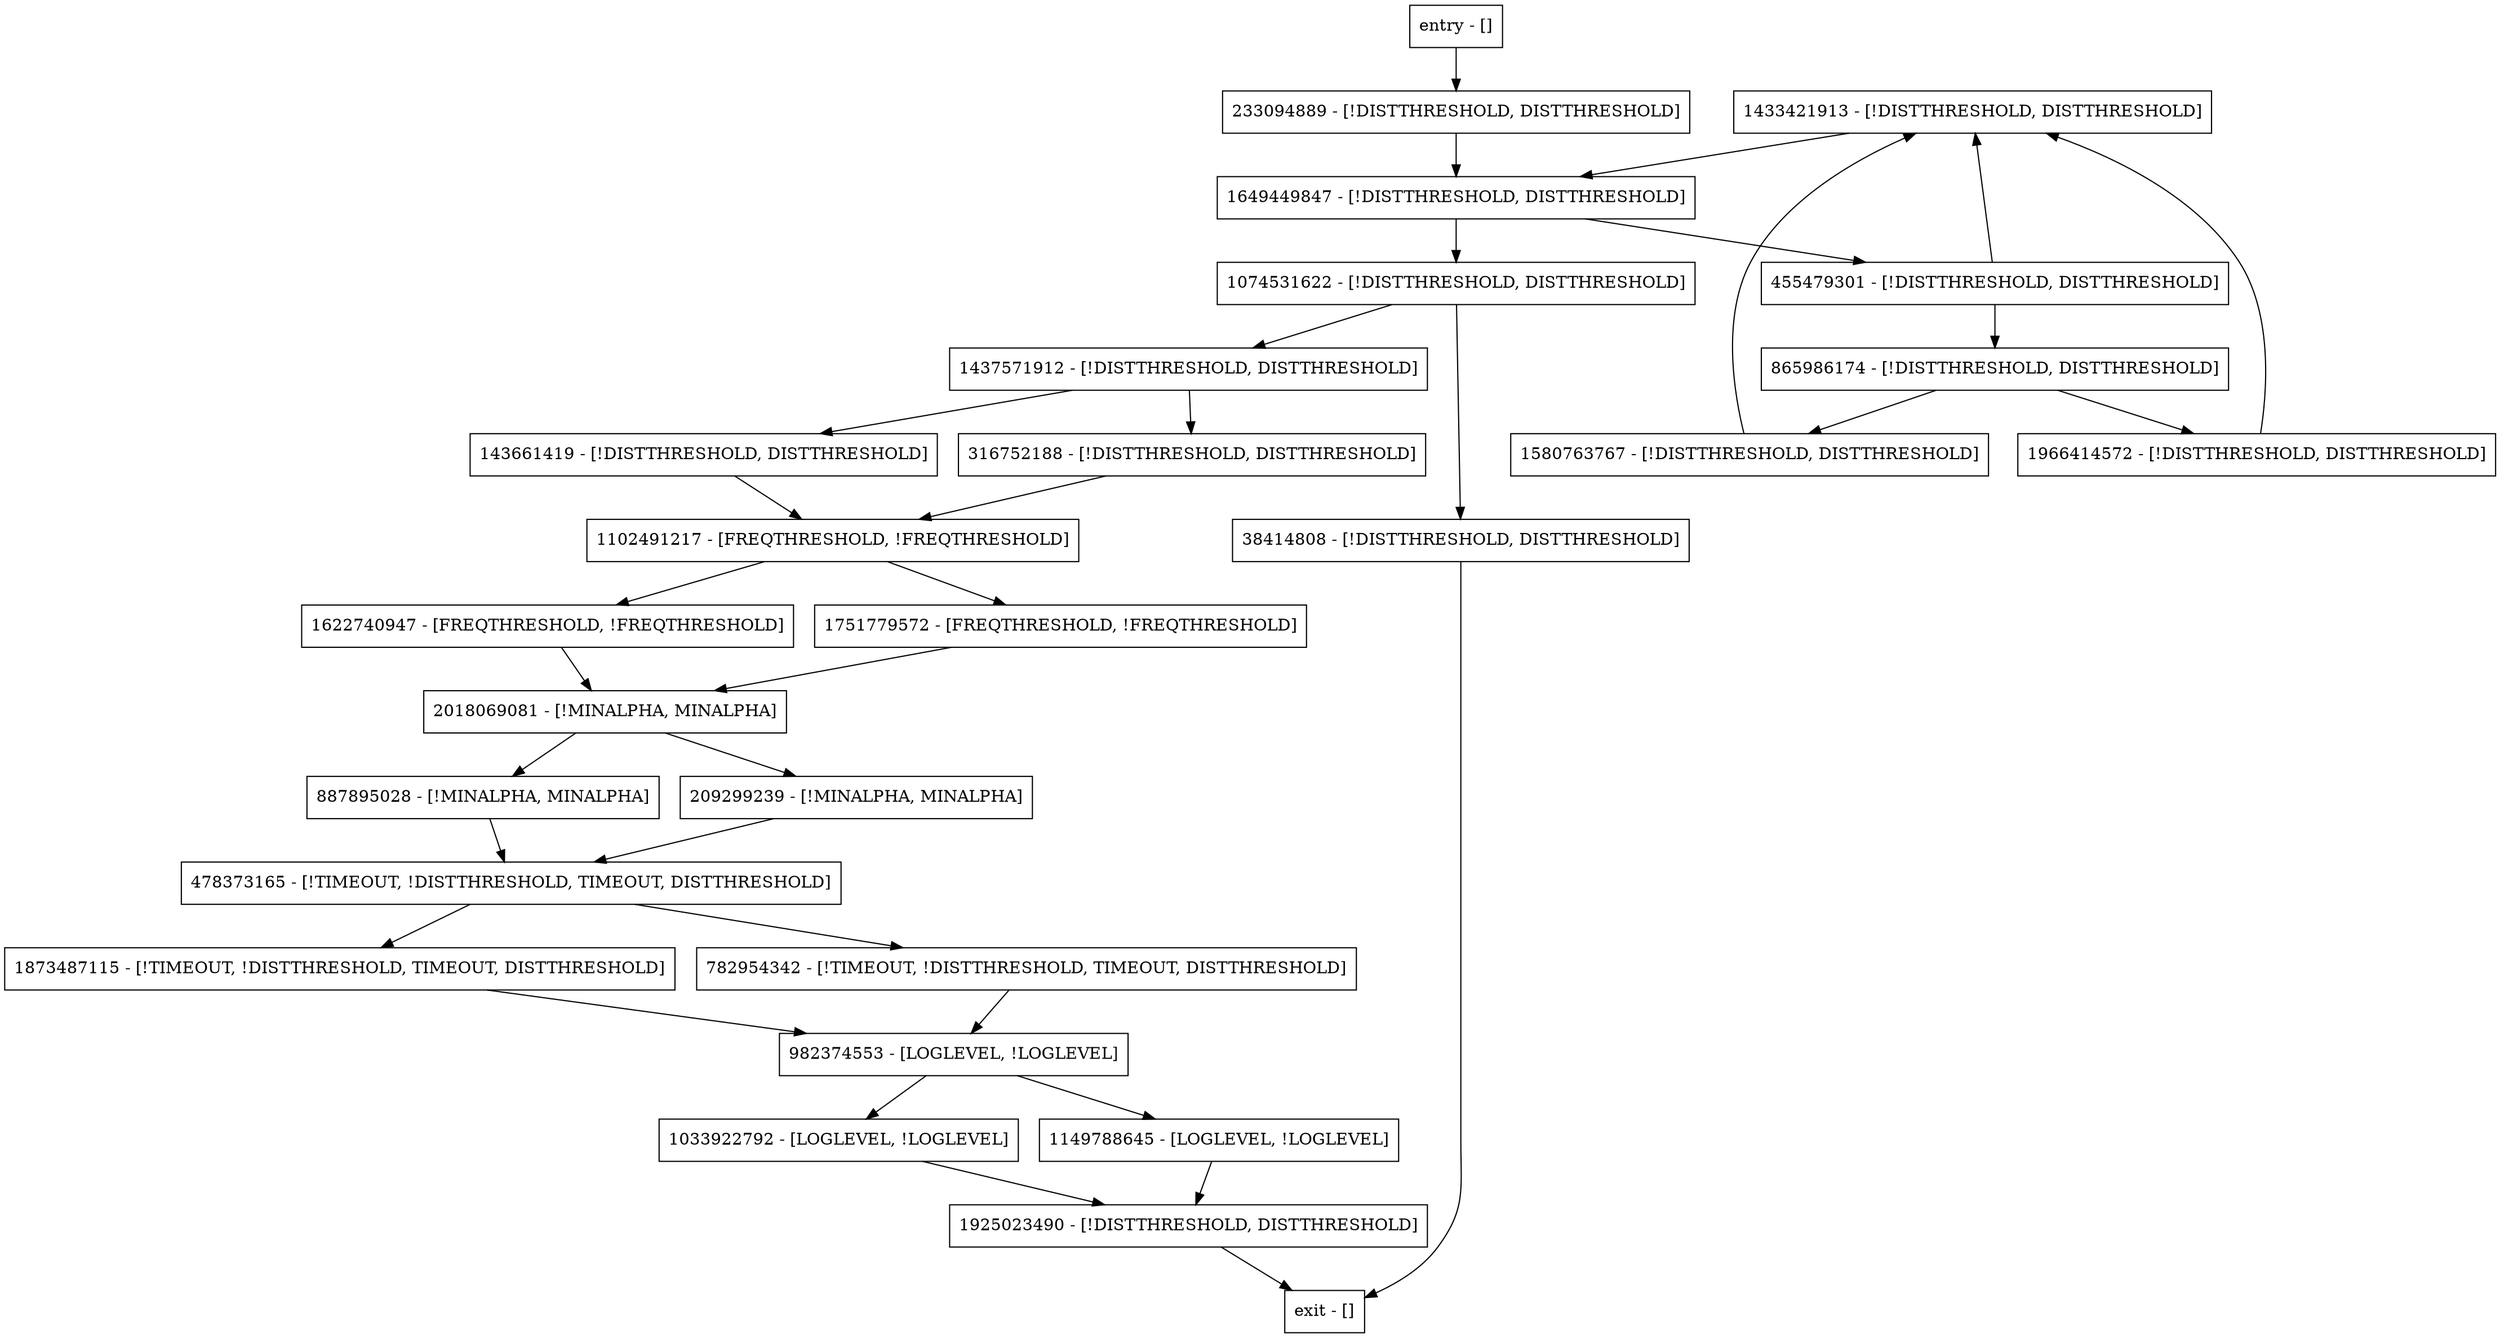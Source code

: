 digraph main {
node [shape=record];
1433421913 [label="1433421913 - [!DISTTHRESHOLD, DISTTHRESHOLD]"];
1033922792 [label="1033922792 - [LOGLEVEL, !LOGLEVEL]"];
38414808 [label="38414808 - [!DISTTHRESHOLD, DISTTHRESHOLD]"];
143661419 [label="143661419 - [!DISTTHRESHOLD, DISTTHRESHOLD]"];
1925023490 [label="1925023490 - [!DISTTHRESHOLD, DISTTHRESHOLD]"];
233094889 [label="233094889 - [!DISTTHRESHOLD, DISTTHRESHOLD]"];
316752188 [label="316752188 - [!DISTTHRESHOLD, DISTTHRESHOLD]"];
478373165 [label="478373165 - [!TIMEOUT, !DISTTHRESHOLD, TIMEOUT, DISTTHRESHOLD]"];
1102491217 [label="1102491217 - [FREQTHRESHOLD, !FREQTHRESHOLD]"];
1074531622 [label="1074531622 - [!DISTTHRESHOLD, DISTTHRESHOLD]"];
1966414572 [label="1966414572 - [!DISTTHRESHOLD, DISTTHRESHOLD]"];
1437571912 [label="1437571912 - [!DISTTHRESHOLD, DISTTHRESHOLD]"];
2018069081 [label="2018069081 - [!MINALPHA, MINALPHA]"];
887895028 [label="887895028 - [!MINALPHA, MINALPHA]"];
209299239 [label="209299239 - [!MINALPHA, MINALPHA]"];
982374553 [label="982374553 - [LOGLEVEL, !LOGLEVEL]"];
1622740947 [label="1622740947 - [FREQTHRESHOLD, !FREQTHRESHOLD]"];
entry [label="entry - []"];
exit [label="exit - []"];
1580763767 [label="1580763767 - [!DISTTHRESHOLD, DISTTHRESHOLD]"];
1873487115 [label="1873487115 - [!TIMEOUT, !DISTTHRESHOLD, TIMEOUT, DISTTHRESHOLD]"];
1751779572 [label="1751779572 - [FREQTHRESHOLD, !FREQTHRESHOLD]"];
1149788645 [label="1149788645 - [LOGLEVEL, !LOGLEVEL]"];
865986174 [label="865986174 - [!DISTTHRESHOLD, DISTTHRESHOLD]"];
1649449847 [label="1649449847 - [!DISTTHRESHOLD, DISTTHRESHOLD]"];
455479301 [label="455479301 - [!DISTTHRESHOLD, DISTTHRESHOLD]"];
782954342 [label="782954342 - [!TIMEOUT, !DISTTHRESHOLD, TIMEOUT, DISTTHRESHOLD]"];
entry;
exit;
1433421913 -> 1649449847;
1033922792 -> 1925023490;
38414808 -> exit;
143661419 -> 1102491217;
1925023490 -> exit;
233094889 -> 1649449847;
316752188 -> 1102491217;
478373165 -> 1873487115;
478373165 -> 782954342;
1102491217 -> 1622740947;
1102491217 -> 1751779572;
1074531622 -> 38414808;
1074531622 -> 1437571912;
1966414572 -> 1433421913;
1437571912 -> 143661419;
1437571912 -> 316752188;
2018069081 -> 887895028;
2018069081 -> 209299239;
887895028 -> 478373165;
209299239 -> 478373165;
982374553 -> 1149788645;
982374553 -> 1033922792;
1622740947 -> 2018069081;
entry -> 233094889;
1580763767 -> 1433421913;
1873487115 -> 982374553;
1751779572 -> 2018069081;
1149788645 -> 1925023490;
865986174 -> 1580763767;
865986174 -> 1966414572;
1649449847 -> 1074531622;
1649449847 -> 455479301;
455479301 -> 1433421913;
455479301 -> 865986174;
782954342 -> 982374553;
}
